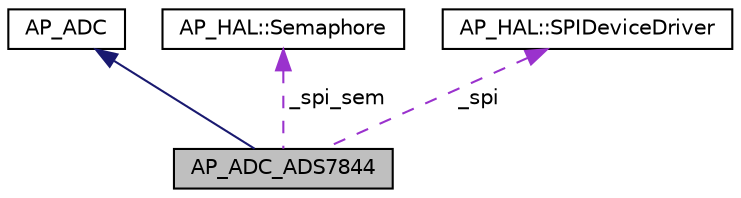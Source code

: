 digraph "AP_ADC_ADS7844"
{
 // INTERACTIVE_SVG=YES
  edge [fontname="Helvetica",fontsize="10",labelfontname="Helvetica",labelfontsize="10"];
  node [fontname="Helvetica",fontsize="10",shape=record];
  Node1 [label="AP_ADC_ADS7844",height=0.2,width=0.4,color="black", fillcolor="grey75", style="filled", fontcolor="black"];
  Node2 -> Node1 [dir="back",color="midnightblue",fontsize="10",style="solid",fontname="Helvetica"];
  Node2 [label="AP_ADC",height=0.2,width=0.4,color="black", fillcolor="white", style="filled",URL="$classAP__ADC.html"];
  Node3 -> Node1 [dir="back",color="darkorchid3",fontsize="10",style="dashed",label=" _spi_sem" ,fontname="Helvetica"];
  Node3 [label="AP_HAL::Semaphore",height=0.2,width=0.4,color="black", fillcolor="white", style="filled",URL="$classAP__HAL_1_1Semaphore.html"];
  Node4 -> Node1 [dir="back",color="darkorchid3",fontsize="10",style="dashed",label=" _spi" ,fontname="Helvetica"];
  Node4 [label="AP_HAL::SPIDeviceDriver",height=0.2,width=0.4,color="black", fillcolor="white", style="filled",URL="$classAP__HAL_1_1SPIDeviceDriver.html"];
}
